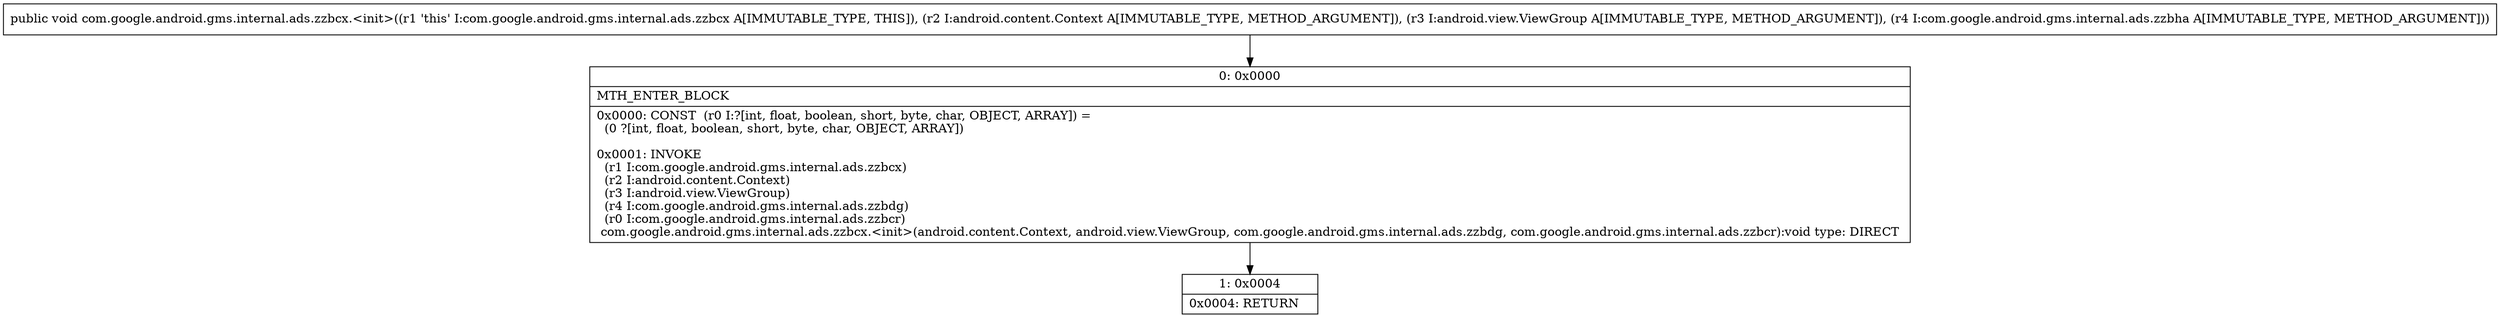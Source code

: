 digraph "CFG forcom.google.android.gms.internal.ads.zzbcx.\<init\>(Landroid\/content\/Context;Landroid\/view\/ViewGroup;Lcom\/google\/android\/gms\/internal\/ads\/zzbha;)V" {
Node_0 [shape=record,label="{0\:\ 0x0000|MTH_ENTER_BLOCK\l|0x0000: CONST  (r0 I:?[int, float, boolean, short, byte, char, OBJECT, ARRAY]) = \l  (0 ?[int, float, boolean, short, byte, char, OBJECT, ARRAY])\l \l0x0001: INVOKE  \l  (r1 I:com.google.android.gms.internal.ads.zzbcx)\l  (r2 I:android.content.Context)\l  (r3 I:android.view.ViewGroup)\l  (r4 I:com.google.android.gms.internal.ads.zzbdg)\l  (r0 I:com.google.android.gms.internal.ads.zzbcr)\l com.google.android.gms.internal.ads.zzbcx.\<init\>(android.content.Context, android.view.ViewGroup, com.google.android.gms.internal.ads.zzbdg, com.google.android.gms.internal.ads.zzbcr):void type: DIRECT \l}"];
Node_1 [shape=record,label="{1\:\ 0x0004|0x0004: RETURN   \l}"];
MethodNode[shape=record,label="{public void com.google.android.gms.internal.ads.zzbcx.\<init\>((r1 'this' I:com.google.android.gms.internal.ads.zzbcx A[IMMUTABLE_TYPE, THIS]), (r2 I:android.content.Context A[IMMUTABLE_TYPE, METHOD_ARGUMENT]), (r3 I:android.view.ViewGroup A[IMMUTABLE_TYPE, METHOD_ARGUMENT]), (r4 I:com.google.android.gms.internal.ads.zzbha A[IMMUTABLE_TYPE, METHOD_ARGUMENT])) }"];
MethodNode -> Node_0;
Node_0 -> Node_1;
}

